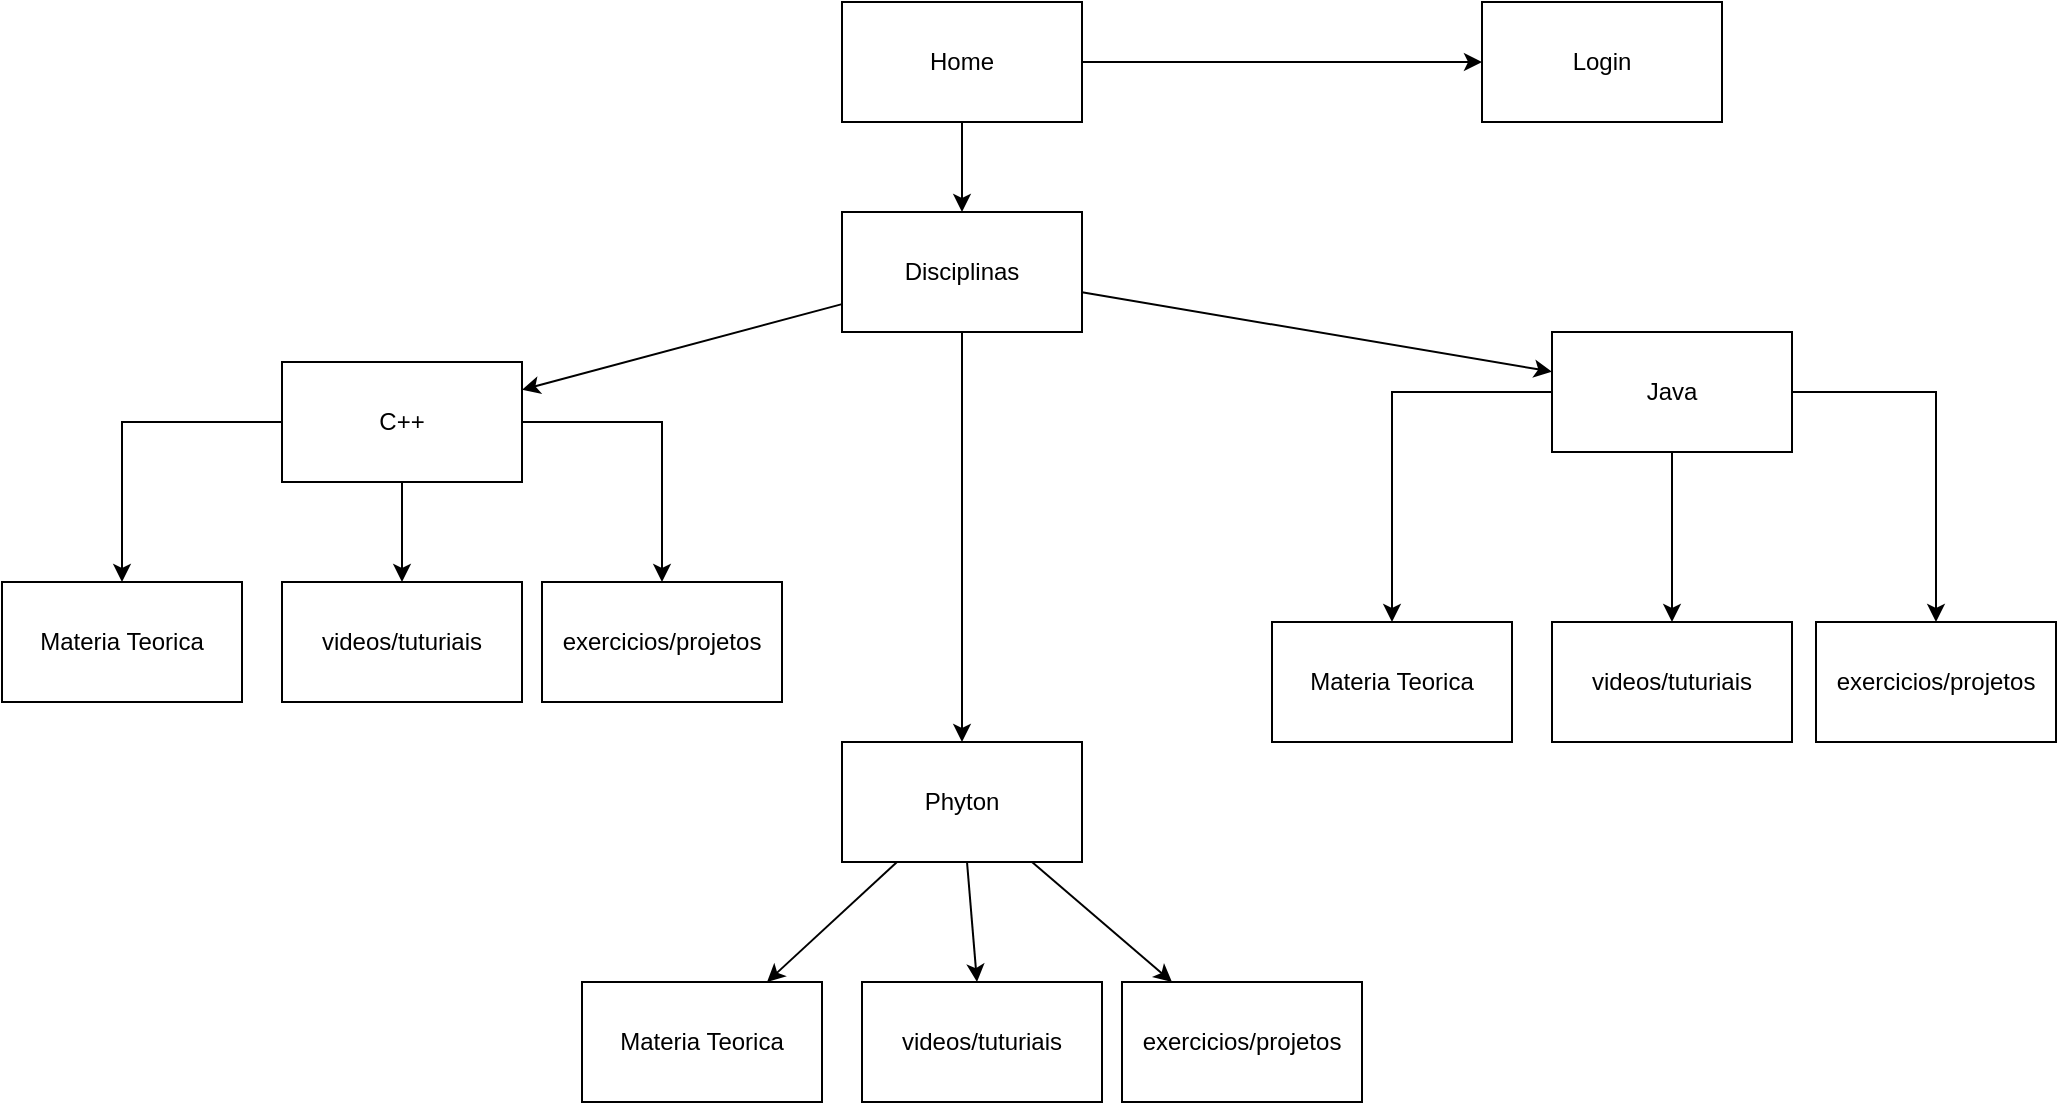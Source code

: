 <mxfile version="26.0.4">
  <diagram name="Página-1" id="84M_OK-9qTNoVrNc7lAL">
    <mxGraphModel dx="2227" dy="743" grid="1" gridSize="10" guides="1" tooltips="1" connect="1" arrows="1" fold="1" page="1" pageScale="1" pageWidth="827" pageHeight="1169" math="0" shadow="0">
      <root>
        <mxCell id="0" />
        <mxCell id="1" parent="0" />
        <mxCell id="iTjXS83NrIQFDZ8q5rVn-1" value="Home" style="rounded=0;whiteSpace=wrap;html=1;" vertex="1" parent="1">
          <mxGeometry x="340" y="60" width="120" height="60" as="geometry" />
        </mxCell>
        <mxCell id="iTjXS83NrIQFDZ8q5rVn-2" value="Login" style="rounded=0;whiteSpace=wrap;html=1;" vertex="1" parent="1">
          <mxGeometry x="660" y="60" width="120" height="60" as="geometry" />
        </mxCell>
        <mxCell id="iTjXS83NrIQFDZ8q5rVn-3" value="Disciplinas" style="rounded=0;whiteSpace=wrap;html=1;" vertex="1" parent="1">
          <mxGeometry x="340" y="165" width="120" height="60" as="geometry" />
        </mxCell>
        <mxCell id="iTjXS83NrIQFDZ8q5rVn-27" style="edgeStyle=orthogonalEdgeStyle;rounded=0;orthogonalLoop=1;jettySize=auto;html=1;" edge="1" parent="1" source="iTjXS83NrIQFDZ8q5rVn-4" target="iTjXS83NrIQFDZ8q5rVn-25">
          <mxGeometry relative="1" as="geometry" />
        </mxCell>
        <mxCell id="iTjXS83NrIQFDZ8q5rVn-28" style="edgeStyle=orthogonalEdgeStyle;rounded=0;orthogonalLoop=1;jettySize=auto;html=1;" edge="1" parent="1" source="iTjXS83NrIQFDZ8q5rVn-4" target="iTjXS83NrIQFDZ8q5rVn-24">
          <mxGeometry relative="1" as="geometry" />
        </mxCell>
        <mxCell id="iTjXS83NrIQFDZ8q5rVn-29" style="edgeStyle=orthogonalEdgeStyle;rounded=0;orthogonalLoop=1;jettySize=auto;html=1;" edge="1" parent="1" source="iTjXS83NrIQFDZ8q5rVn-4" target="iTjXS83NrIQFDZ8q5rVn-26">
          <mxGeometry relative="1" as="geometry" />
        </mxCell>
        <mxCell id="iTjXS83NrIQFDZ8q5rVn-4" value="C++" style="rounded=0;whiteSpace=wrap;html=1;" vertex="1" parent="1">
          <mxGeometry x="60" y="240" width="120" height="60" as="geometry" />
        </mxCell>
        <mxCell id="iTjXS83NrIQFDZ8q5rVn-5" value="Phyton" style="rounded=0;whiteSpace=wrap;html=1;" vertex="1" parent="1">
          <mxGeometry x="340" y="430" width="120" height="60" as="geometry" />
        </mxCell>
        <mxCell id="iTjXS83NrIQFDZ8q5rVn-21" style="edgeStyle=orthogonalEdgeStyle;rounded=0;orthogonalLoop=1;jettySize=auto;html=1;" edge="1" parent="1" source="iTjXS83NrIQFDZ8q5rVn-6" target="iTjXS83NrIQFDZ8q5rVn-19">
          <mxGeometry relative="1" as="geometry" />
        </mxCell>
        <mxCell id="iTjXS83NrIQFDZ8q5rVn-22" style="edgeStyle=orthogonalEdgeStyle;rounded=0;orthogonalLoop=1;jettySize=auto;html=1;" edge="1" parent="1" source="iTjXS83NrIQFDZ8q5rVn-6" target="iTjXS83NrIQFDZ8q5rVn-20">
          <mxGeometry relative="1" as="geometry" />
        </mxCell>
        <mxCell id="iTjXS83NrIQFDZ8q5rVn-23" style="edgeStyle=orthogonalEdgeStyle;rounded=0;orthogonalLoop=1;jettySize=auto;html=1;" edge="1" parent="1" source="iTjXS83NrIQFDZ8q5rVn-6" target="iTjXS83NrIQFDZ8q5rVn-18">
          <mxGeometry relative="1" as="geometry">
            <mxPoint x="885" y="370" as="targetPoint" />
          </mxGeometry>
        </mxCell>
        <mxCell id="iTjXS83NrIQFDZ8q5rVn-6" value="Java" style="rounded=0;whiteSpace=wrap;html=1;" vertex="1" parent="1">
          <mxGeometry x="695" y="225" width="120" height="60" as="geometry" />
        </mxCell>
        <mxCell id="iTjXS83NrIQFDZ8q5rVn-7" value="exercicios/projetos" style="rounded=0;whiteSpace=wrap;html=1;" vertex="1" parent="1">
          <mxGeometry x="480" y="550" width="120" height="60" as="geometry" />
        </mxCell>
        <mxCell id="iTjXS83NrIQFDZ8q5rVn-8" value="videos/tuturiais" style="rounded=0;whiteSpace=wrap;html=1;" vertex="1" parent="1">
          <mxGeometry x="350" y="550" width="120" height="60" as="geometry" />
        </mxCell>
        <mxCell id="iTjXS83NrIQFDZ8q5rVn-9" value="Materia Teorica" style="rounded=0;whiteSpace=wrap;html=1;" vertex="1" parent="1">
          <mxGeometry x="210" y="550" width="120" height="60" as="geometry" />
        </mxCell>
        <mxCell id="iTjXS83NrIQFDZ8q5rVn-10" value="" style="endArrow=classic;html=1;rounded=0;" edge="1" parent="1" source="iTjXS83NrIQFDZ8q5rVn-1" target="iTjXS83NrIQFDZ8q5rVn-3">
          <mxGeometry width="50" height="50" relative="1" as="geometry">
            <mxPoint x="390" y="320" as="sourcePoint" />
            <mxPoint x="440" y="270" as="targetPoint" />
          </mxGeometry>
        </mxCell>
        <mxCell id="iTjXS83NrIQFDZ8q5rVn-11" value="" style="endArrow=classic;html=1;rounded=0;" edge="1" parent="1" source="iTjXS83NrIQFDZ8q5rVn-1" target="iTjXS83NrIQFDZ8q5rVn-2">
          <mxGeometry width="50" height="50" relative="1" as="geometry">
            <mxPoint x="410" y="130" as="sourcePoint" />
            <mxPoint x="410" y="260" as="targetPoint" />
          </mxGeometry>
        </mxCell>
        <mxCell id="iTjXS83NrIQFDZ8q5rVn-12" value="" style="endArrow=classic;html=1;rounded=0;" edge="1" parent="1" source="iTjXS83NrIQFDZ8q5rVn-3" target="iTjXS83NrIQFDZ8q5rVn-5">
          <mxGeometry width="50" height="50" relative="1" as="geometry">
            <mxPoint x="400" y="320" as="sourcePoint" />
            <mxPoint x="400" y="450" as="targetPoint" />
          </mxGeometry>
        </mxCell>
        <mxCell id="iTjXS83NrIQFDZ8q5rVn-13" value="" style="endArrow=classic;html=1;rounded=0;" edge="1" parent="1" source="iTjXS83NrIQFDZ8q5rVn-3" target="iTjXS83NrIQFDZ8q5rVn-6">
          <mxGeometry width="50" height="50" relative="1" as="geometry">
            <mxPoint x="410" y="320" as="sourcePoint" />
            <mxPoint x="410" y="440" as="targetPoint" />
          </mxGeometry>
        </mxCell>
        <mxCell id="iTjXS83NrIQFDZ8q5rVn-14" value="" style="endArrow=classic;html=1;rounded=0;" edge="1" parent="1" source="iTjXS83NrIQFDZ8q5rVn-3" target="iTjXS83NrIQFDZ8q5rVn-4">
          <mxGeometry width="50" height="50" relative="1" as="geometry">
            <mxPoint x="462" y="320" as="sourcePoint" />
            <mxPoint x="668" y="440" as="targetPoint" />
          </mxGeometry>
        </mxCell>
        <mxCell id="iTjXS83NrIQFDZ8q5rVn-15" value="" style="endArrow=classic;html=1;rounded=0;" edge="1" parent="1" source="iTjXS83NrIQFDZ8q5rVn-5" target="iTjXS83NrIQFDZ8q5rVn-7">
          <mxGeometry width="50" height="50" relative="1" as="geometry">
            <mxPoint x="410" y="320" as="sourcePoint" />
            <mxPoint x="410" y="440" as="targetPoint" />
          </mxGeometry>
        </mxCell>
        <mxCell id="iTjXS83NrIQFDZ8q5rVn-16" value="" style="endArrow=classic;html=1;rounded=0;" edge="1" parent="1" source="iTjXS83NrIQFDZ8q5rVn-5" target="iTjXS83NrIQFDZ8q5rVn-8">
          <mxGeometry width="50" height="50" relative="1" as="geometry">
            <mxPoint x="445" y="500" as="sourcePoint" />
            <mxPoint x="515" y="560" as="targetPoint" />
          </mxGeometry>
        </mxCell>
        <mxCell id="iTjXS83NrIQFDZ8q5rVn-17" value="" style="endArrow=classic;html=1;rounded=0;" edge="1" parent="1" source="iTjXS83NrIQFDZ8q5rVn-5" target="iTjXS83NrIQFDZ8q5rVn-9">
          <mxGeometry width="50" height="50" relative="1" as="geometry">
            <mxPoint x="413" y="500" as="sourcePoint" />
            <mxPoint x="418" y="560" as="targetPoint" />
          </mxGeometry>
        </mxCell>
        <mxCell id="iTjXS83NrIQFDZ8q5rVn-18" value="exercicios/projetos" style="rounded=0;whiteSpace=wrap;html=1;" vertex="1" parent="1">
          <mxGeometry x="827" y="370" width="120" height="60" as="geometry" />
        </mxCell>
        <mxCell id="iTjXS83NrIQFDZ8q5rVn-19" value="videos/tuturiais" style="rounded=0;whiteSpace=wrap;html=1;" vertex="1" parent="1">
          <mxGeometry x="695" y="370" width="120" height="60" as="geometry" />
        </mxCell>
        <mxCell id="iTjXS83NrIQFDZ8q5rVn-20" value="Materia Teorica" style="rounded=0;whiteSpace=wrap;html=1;" vertex="1" parent="1">
          <mxGeometry x="555" y="370" width="120" height="60" as="geometry" />
        </mxCell>
        <mxCell id="iTjXS83NrIQFDZ8q5rVn-24" value="exercicios/projetos" style="rounded=0;whiteSpace=wrap;html=1;" vertex="1" parent="1">
          <mxGeometry x="190" y="350" width="120" height="60" as="geometry" />
        </mxCell>
        <mxCell id="iTjXS83NrIQFDZ8q5rVn-25" value="videos/tuturiais" style="rounded=0;whiteSpace=wrap;html=1;" vertex="1" parent="1">
          <mxGeometry x="60" y="350" width="120" height="60" as="geometry" />
        </mxCell>
        <mxCell id="iTjXS83NrIQFDZ8q5rVn-26" value="Materia Teorica" style="rounded=0;whiteSpace=wrap;html=1;" vertex="1" parent="1">
          <mxGeometry x="-80" y="350" width="120" height="60" as="geometry" />
        </mxCell>
      </root>
    </mxGraphModel>
  </diagram>
</mxfile>
